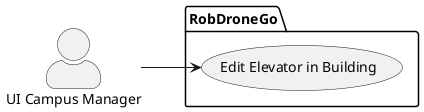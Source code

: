 @startuml
left to right direction

skinparam actorStyle awesome

actor "UI Campus Manager" as CM


package  RobDroneGo  {
  
  usecase "Edit Elevator in Building" as UC13
  
}

CM --> UC13

@enduml
